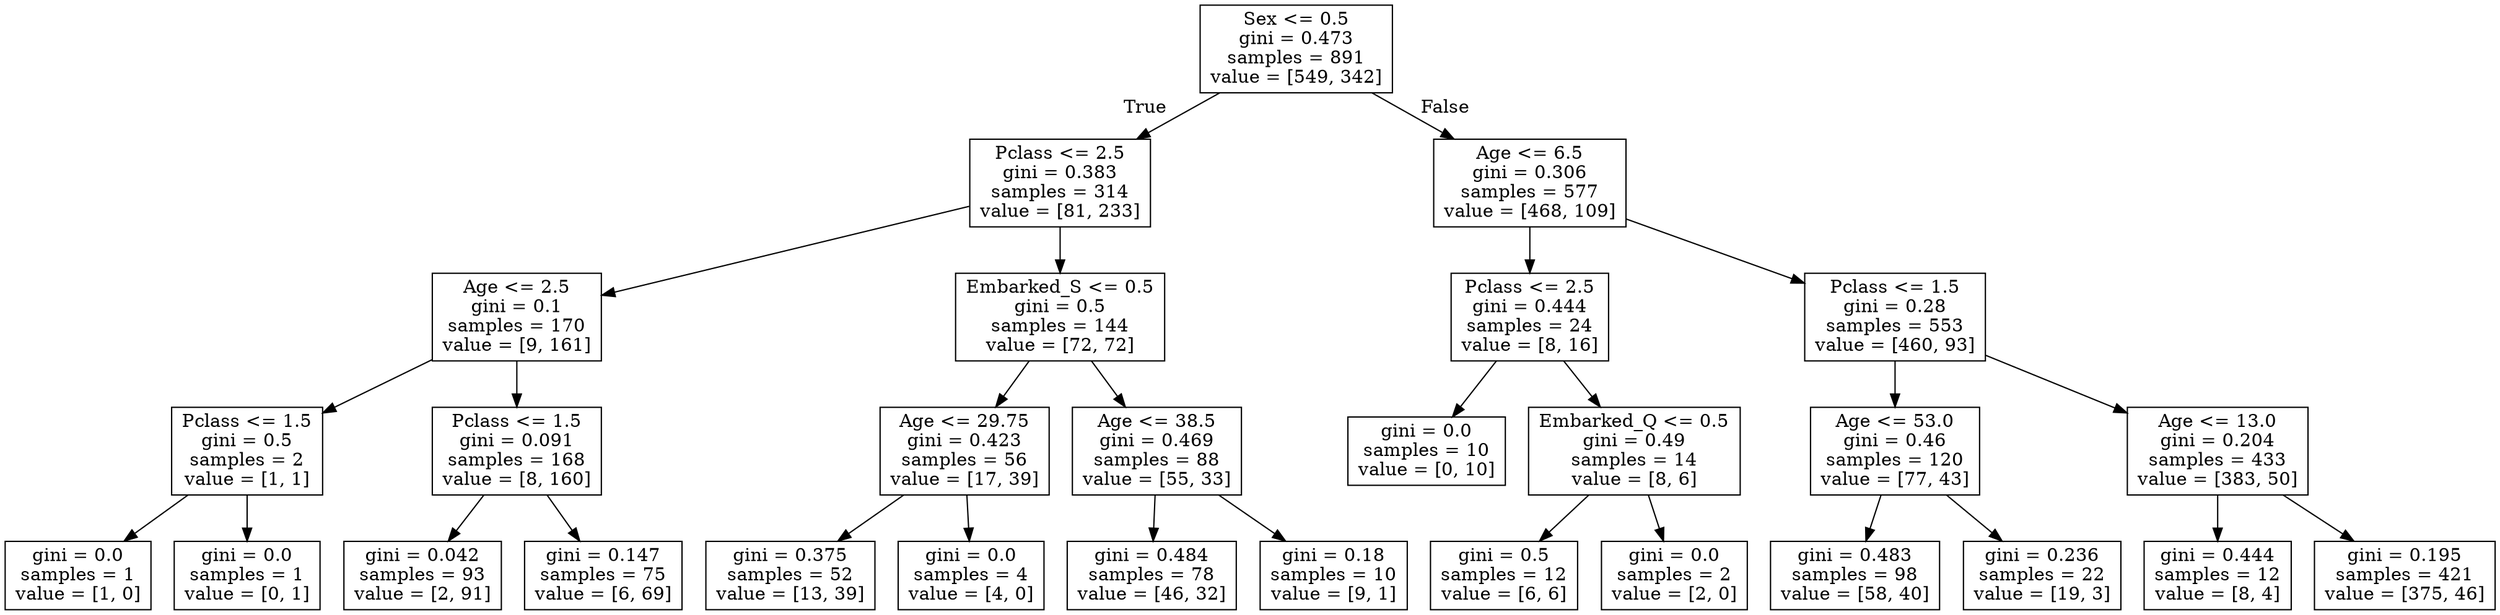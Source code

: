 digraph Tree {
node [shape=box] ;
0 [label="Sex <= 0.5\ngini = 0.473\nsamples = 891\nvalue = [549, 342]"] ;
1 [label="Pclass <= 2.5\ngini = 0.383\nsamples = 314\nvalue = [81, 233]"] ;
0 -> 1 [labeldistance=2.5, labelangle=45, headlabel="True"] ;
2 [label="Age <= 2.5\ngini = 0.1\nsamples = 170\nvalue = [9, 161]"] ;
1 -> 2 ;
3 [label="Pclass <= 1.5\ngini = 0.5\nsamples = 2\nvalue = [1, 1]"] ;
2 -> 3 ;
4 [label="gini = 0.0\nsamples = 1\nvalue = [1, 0]"] ;
3 -> 4 ;
5 [label="gini = 0.0\nsamples = 1\nvalue = [0, 1]"] ;
3 -> 5 ;
6 [label="Pclass <= 1.5\ngini = 0.091\nsamples = 168\nvalue = [8, 160]"] ;
2 -> 6 ;
7 [label="gini = 0.042\nsamples = 93\nvalue = [2, 91]"] ;
6 -> 7 ;
8 [label="gini = 0.147\nsamples = 75\nvalue = [6, 69]"] ;
6 -> 8 ;
9 [label="Embarked_S <= 0.5\ngini = 0.5\nsamples = 144\nvalue = [72, 72]"] ;
1 -> 9 ;
10 [label="Age <= 29.75\ngini = 0.423\nsamples = 56\nvalue = [17, 39]"] ;
9 -> 10 ;
11 [label="gini = 0.375\nsamples = 52\nvalue = [13, 39]"] ;
10 -> 11 ;
12 [label="gini = 0.0\nsamples = 4\nvalue = [4, 0]"] ;
10 -> 12 ;
13 [label="Age <= 38.5\ngini = 0.469\nsamples = 88\nvalue = [55, 33]"] ;
9 -> 13 ;
14 [label="gini = 0.484\nsamples = 78\nvalue = [46, 32]"] ;
13 -> 14 ;
15 [label="gini = 0.18\nsamples = 10\nvalue = [9, 1]"] ;
13 -> 15 ;
16 [label="Age <= 6.5\ngini = 0.306\nsamples = 577\nvalue = [468, 109]"] ;
0 -> 16 [labeldistance=2.5, labelangle=-45, headlabel="False"] ;
17 [label="Pclass <= 2.5\ngini = 0.444\nsamples = 24\nvalue = [8, 16]"] ;
16 -> 17 ;
18 [label="gini = 0.0\nsamples = 10\nvalue = [0, 10]"] ;
17 -> 18 ;
19 [label="Embarked_Q <= 0.5\ngini = 0.49\nsamples = 14\nvalue = [8, 6]"] ;
17 -> 19 ;
20 [label="gini = 0.5\nsamples = 12\nvalue = [6, 6]"] ;
19 -> 20 ;
21 [label="gini = 0.0\nsamples = 2\nvalue = [2, 0]"] ;
19 -> 21 ;
22 [label="Pclass <= 1.5\ngini = 0.28\nsamples = 553\nvalue = [460, 93]"] ;
16 -> 22 ;
23 [label="Age <= 53.0\ngini = 0.46\nsamples = 120\nvalue = [77, 43]"] ;
22 -> 23 ;
24 [label="gini = 0.483\nsamples = 98\nvalue = [58, 40]"] ;
23 -> 24 ;
25 [label="gini = 0.236\nsamples = 22\nvalue = [19, 3]"] ;
23 -> 25 ;
26 [label="Age <= 13.0\ngini = 0.204\nsamples = 433\nvalue = [383, 50]"] ;
22 -> 26 ;
27 [label="gini = 0.444\nsamples = 12\nvalue = [8, 4]"] ;
26 -> 27 ;
28 [label="gini = 0.195\nsamples = 421\nvalue = [375, 46]"] ;
26 -> 28 ;
}